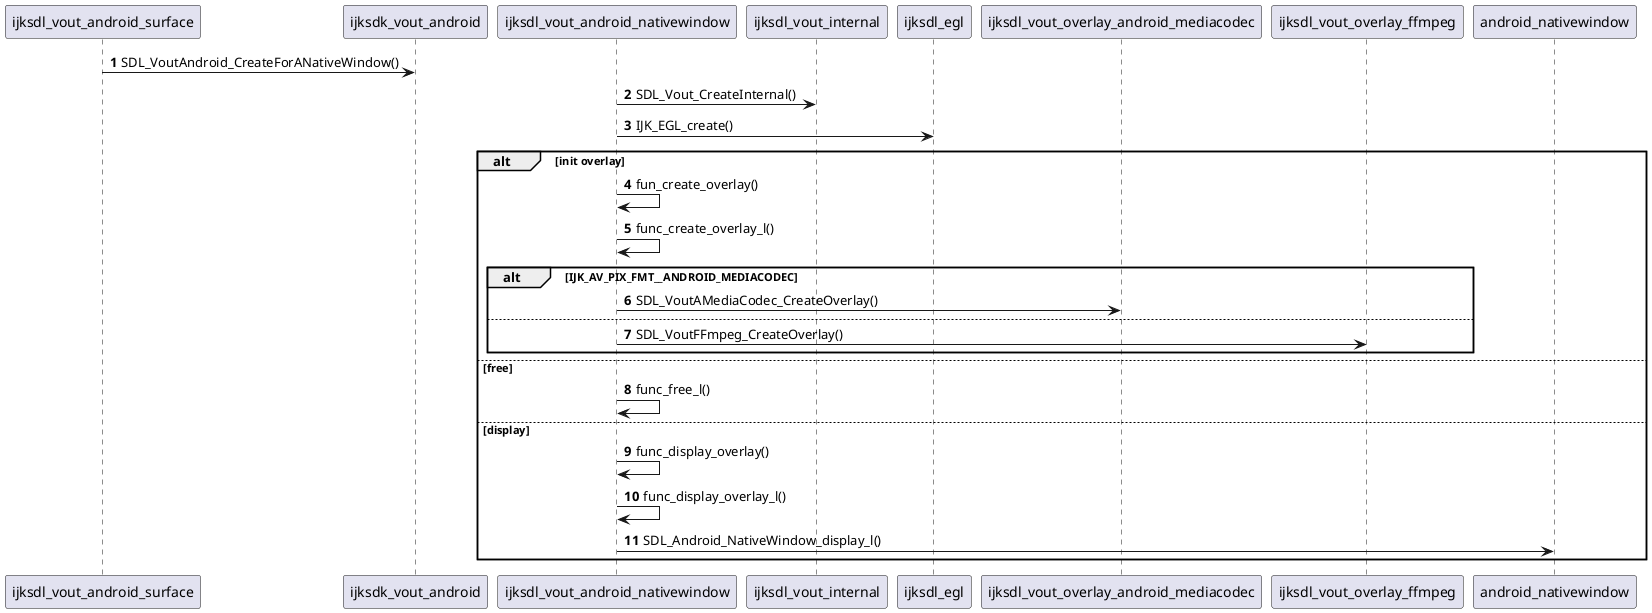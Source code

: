 @startuml
autonumber

ijksdl_vout_android_surface -> ijksdk_vout_android:SDL_VoutAndroid_CreateForANativeWindow()

ijksdl_vout_android_nativewindow -> ijksdl_vout_internal:SDL_Vout_CreateInternal()

ijksdl_vout_android_nativewindow -> ijksdl_egl:IJK_EGL_create()

alt init overlay

    ijksdl_vout_android_nativewindow -> ijksdl_vout_android_nativewindow: fun_create_overlay()

    ijksdl_vout_android_nativewindow -> ijksdl_vout_android_nativewindow: func_create_overlay_l()

    alt IJK_AV_PIX_FMT__ANDROID_MEDIACODEC
        ijksdl_vout_android_nativewindow -> ijksdl_vout_overlay_android_mediacodec: SDL_VoutAMediaCodec_CreateOverlay()
    else
        ijksdl_vout_android_nativewindow -> ijksdl_vout_overlay_ffmpeg: SDL_VoutFFmpeg_CreateOverlay()
    end

else free

    ijksdl_vout_android_nativewindow -> ijksdl_vout_android_nativewindow: func_free_l()

else display

    ijksdl_vout_android_nativewindow -> ijksdl_vout_android_nativewindow: func_display_overlay()

    ijksdl_vout_android_nativewindow -> ijksdl_vout_android_nativewindow: func_display_overlay_l()

    ijksdl_vout_android_nativewindow -> android_nativewindow: SDL_Android_NativeWindow_display_l()

end



@enduml
